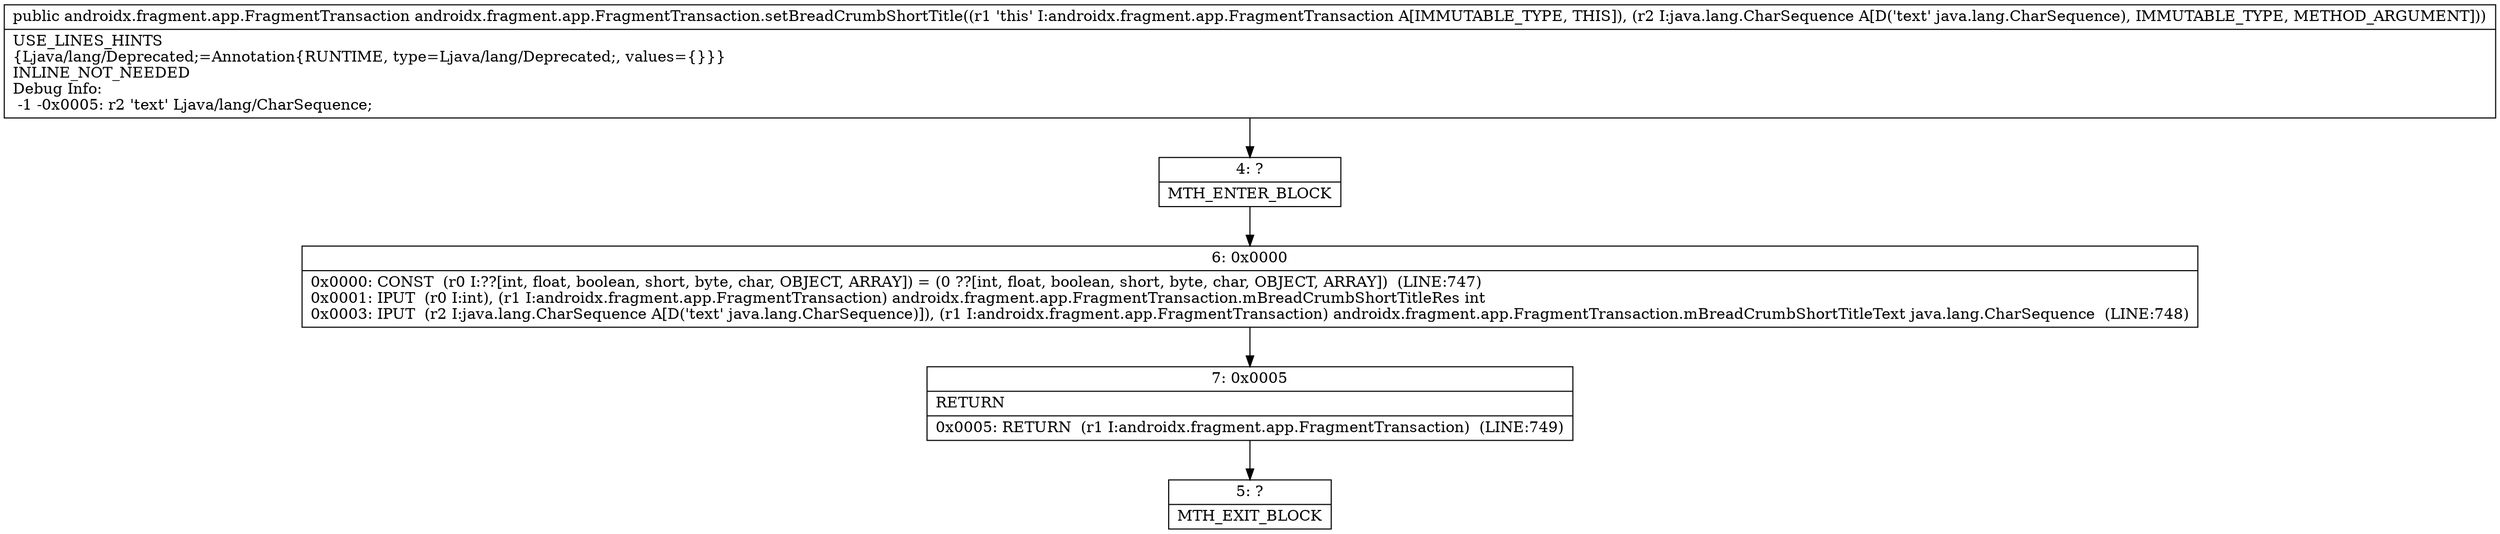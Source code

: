 digraph "CFG forandroidx.fragment.app.FragmentTransaction.setBreadCrumbShortTitle(Ljava\/lang\/CharSequence;)Landroidx\/fragment\/app\/FragmentTransaction;" {
Node_4 [shape=record,label="{4\:\ ?|MTH_ENTER_BLOCK\l}"];
Node_6 [shape=record,label="{6\:\ 0x0000|0x0000: CONST  (r0 I:??[int, float, boolean, short, byte, char, OBJECT, ARRAY]) = (0 ??[int, float, boolean, short, byte, char, OBJECT, ARRAY])  (LINE:747)\l0x0001: IPUT  (r0 I:int), (r1 I:androidx.fragment.app.FragmentTransaction) androidx.fragment.app.FragmentTransaction.mBreadCrumbShortTitleRes int \l0x0003: IPUT  (r2 I:java.lang.CharSequence A[D('text' java.lang.CharSequence)]), (r1 I:androidx.fragment.app.FragmentTransaction) androidx.fragment.app.FragmentTransaction.mBreadCrumbShortTitleText java.lang.CharSequence  (LINE:748)\l}"];
Node_7 [shape=record,label="{7\:\ 0x0005|RETURN\l|0x0005: RETURN  (r1 I:androidx.fragment.app.FragmentTransaction)  (LINE:749)\l}"];
Node_5 [shape=record,label="{5\:\ ?|MTH_EXIT_BLOCK\l}"];
MethodNode[shape=record,label="{public androidx.fragment.app.FragmentTransaction androidx.fragment.app.FragmentTransaction.setBreadCrumbShortTitle((r1 'this' I:androidx.fragment.app.FragmentTransaction A[IMMUTABLE_TYPE, THIS]), (r2 I:java.lang.CharSequence A[D('text' java.lang.CharSequence), IMMUTABLE_TYPE, METHOD_ARGUMENT]))  | USE_LINES_HINTS\l\{Ljava\/lang\/Deprecated;=Annotation\{RUNTIME, type=Ljava\/lang\/Deprecated;, values=\{\}\}\}\lINLINE_NOT_NEEDED\lDebug Info:\l  \-1 \-0x0005: r2 'text' Ljava\/lang\/CharSequence;\l}"];
MethodNode -> Node_4;Node_4 -> Node_6;
Node_6 -> Node_7;
Node_7 -> Node_5;
}

